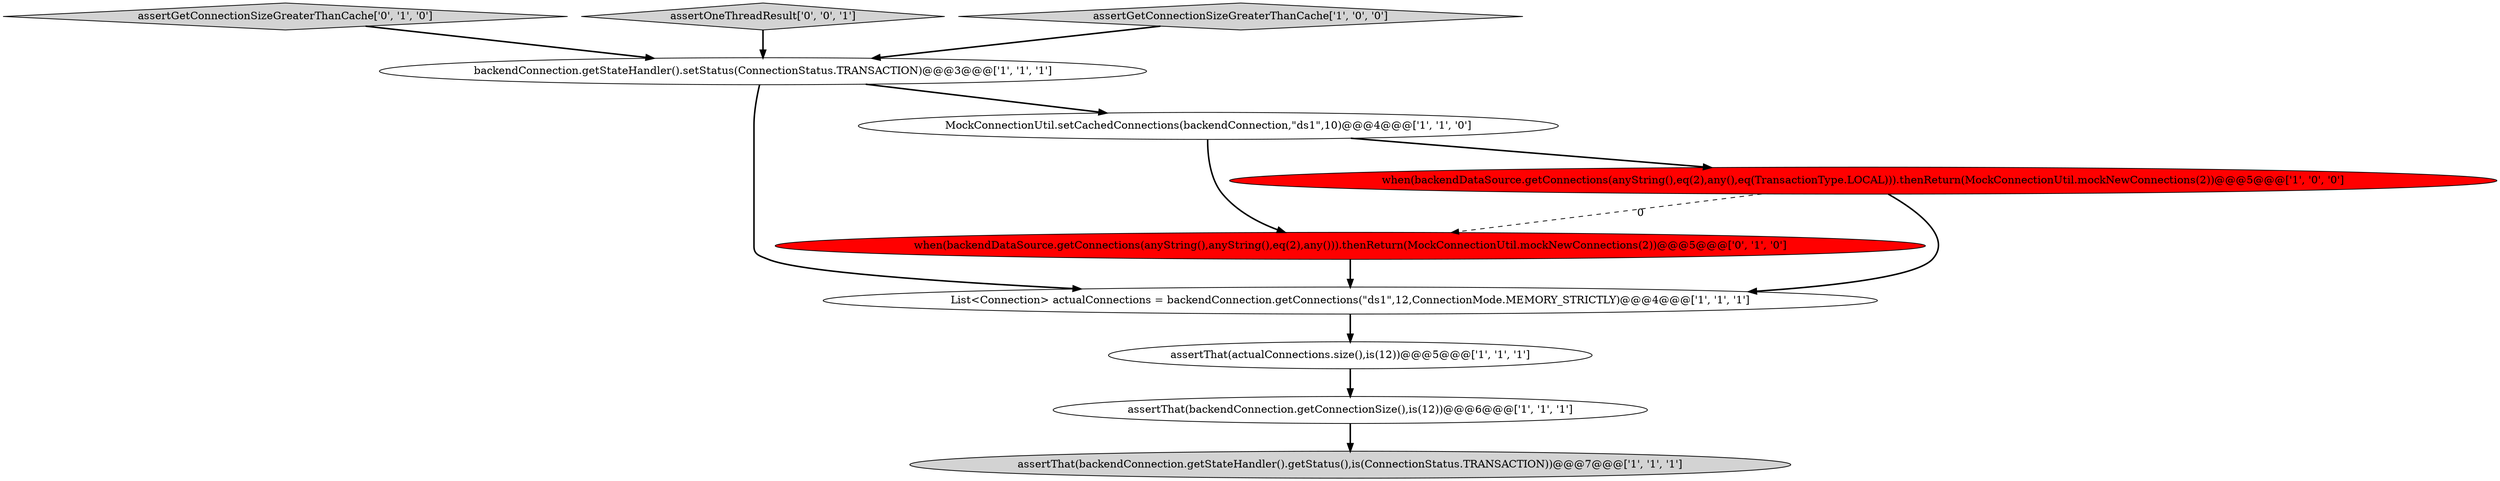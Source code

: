 digraph {
8 [style = filled, label = "assertGetConnectionSizeGreaterThanCache['0', '1', '0']", fillcolor = lightgray, shape = diamond image = "AAA0AAABBB2BBB"];
9 [style = filled, label = "when(backendDataSource.getConnections(anyString(),anyString(),eq(2),any())).thenReturn(MockConnectionUtil.mockNewConnections(2))@@@5@@@['0', '1', '0']", fillcolor = red, shape = ellipse image = "AAA1AAABBB2BBB"];
1 [style = filled, label = "backendConnection.getStateHandler().setStatus(ConnectionStatus.TRANSACTION)@@@3@@@['1', '1', '1']", fillcolor = white, shape = ellipse image = "AAA0AAABBB1BBB"];
6 [style = filled, label = "when(backendDataSource.getConnections(anyString(),eq(2),any(),eq(TransactionType.LOCAL))).thenReturn(MockConnectionUtil.mockNewConnections(2))@@@5@@@['1', '0', '0']", fillcolor = red, shape = ellipse image = "AAA1AAABBB1BBB"];
5 [style = filled, label = "assertThat(backendConnection.getConnectionSize(),is(12))@@@6@@@['1', '1', '1']", fillcolor = white, shape = ellipse image = "AAA0AAABBB1BBB"];
10 [style = filled, label = "assertOneThreadResult['0', '0', '1']", fillcolor = lightgray, shape = diamond image = "AAA0AAABBB3BBB"];
3 [style = filled, label = "assertThat(backendConnection.getStateHandler().getStatus(),is(ConnectionStatus.TRANSACTION))@@@7@@@['1', '1', '1']", fillcolor = lightgray, shape = ellipse image = "AAA0AAABBB1BBB"];
7 [style = filled, label = "assertGetConnectionSizeGreaterThanCache['1', '0', '0']", fillcolor = lightgray, shape = diamond image = "AAA0AAABBB1BBB"];
2 [style = filled, label = "List<Connection> actualConnections = backendConnection.getConnections(\"ds1\",12,ConnectionMode.MEMORY_STRICTLY)@@@4@@@['1', '1', '1']", fillcolor = white, shape = ellipse image = "AAA0AAABBB1BBB"];
4 [style = filled, label = "MockConnectionUtil.setCachedConnections(backendConnection,\"ds1\",10)@@@4@@@['1', '1', '0']", fillcolor = white, shape = ellipse image = "AAA0AAABBB1BBB"];
0 [style = filled, label = "assertThat(actualConnections.size(),is(12))@@@5@@@['1', '1', '1']", fillcolor = white, shape = ellipse image = "AAA0AAABBB1BBB"];
5->3 [style = bold, label=""];
4->9 [style = bold, label=""];
8->1 [style = bold, label=""];
1->4 [style = bold, label=""];
1->2 [style = bold, label=""];
2->0 [style = bold, label=""];
7->1 [style = bold, label=""];
10->1 [style = bold, label=""];
4->6 [style = bold, label=""];
9->2 [style = bold, label=""];
0->5 [style = bold, label=""];
6->9 [style = dashed, label="0"];
6->2 [style = bold, label=""];
}
